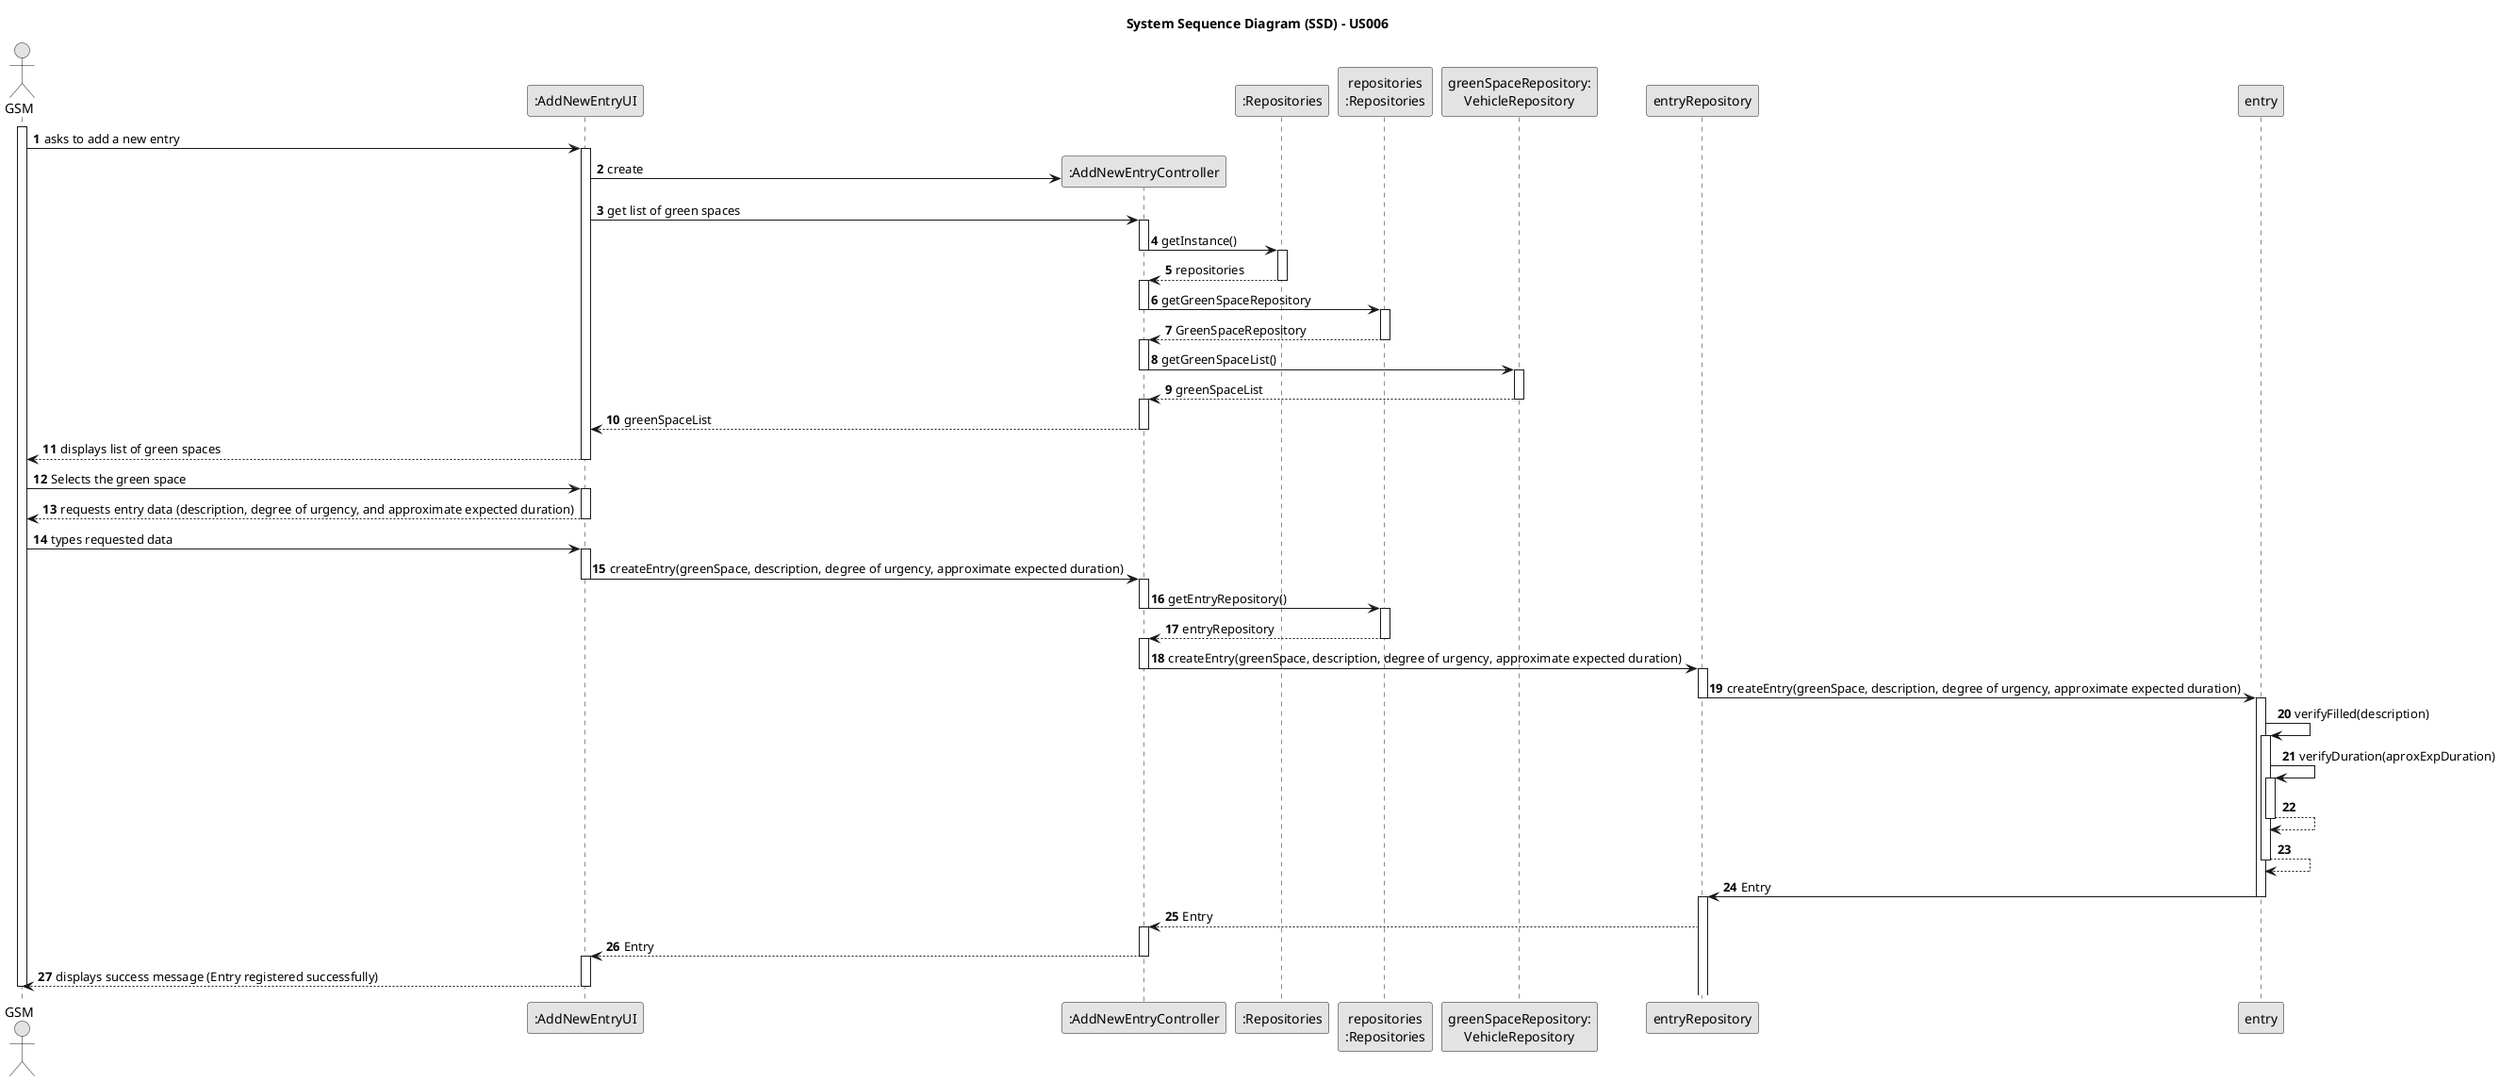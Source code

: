 
@startuml
skinparam monochrome true
skinparam packageStyle rectangle
skinparam shadowing false

title System Sequence Diagram (SSD) - US006

autonumber

actor "GSM" as GSM
participant ":AddNewEntryUI" as UI
participant ":AddNewEntryController" as CTRL
participant ":Repositories" as RepositorySingleton
participant "repositories\n:Repositories" as PLAT
participant "greenSpaceRepository:\nVehicleRepository" as GreenSpaceRepository
participant "entryRepository" as EntryRep
participant "entry" as Entry

activate GSM

    GSM -> UI : asks to add a new entry
    activate UI


        UI -> CTRL** : create

        UI -> CTRL : get list of green spaces
        activate CTRL

        CTRL -> RepositorySingleton : getInstance()
        deactivate CTRL
        activate RepositorySingleton


        RepositorySingleton --> CTRL : repositories
        deactivate RepositorySingleton
        activate CTRL

        CTRL -> PLAT :getGreenSpaceRepository
        deactivate CTRL
        activate PLAT


        PLAT --> CTRL : GreenSpaceRepository
        deactivate PLAT
        activate CTRL


        CTRL -> GreenSpaceRepository : getGreenSpaceList()
        deactivate CTRL
        activate GreenSpaceRepository

        GreenSpaceRepository --> CTRL : greenSpaceList
        deactivate GreenSpaceRepository
        activate CTRL

        CTRL --> UI : greenSpaceList
        deactivate CTRL


        UI --> GSM : displays list of green spaces
        deactivate UI

        GSM -> UI : Selects the green space
        activate UI

        UI --> GSM : requests entry data (description, degree of urgency, and approximate expected duration)
        deactivate UI

        GSM -> UI : types requested data
        activate UI

        UI -> CTRL : createEntry(greenSpace, description, degree of urgency, approximate expected duration)
        deactivate UI
        activate CTRL


        CTRL -> PLAT : getEntryRepository()
        deactivate CTRL
        activate PLAT

        PLAT --> CTRL : entryRepository
        deactivate PLAT
        activate CTRL

        CTRL -> EntryRep : createEntry(greenSpace, description, degree of urgency, approximate expected duration)
        deactivate CTRL
        activate EntryRep

        EntryRep -> Entry : createEntry(greenSpace, description, degree of urgency, approximate expected duration)
        deactivate EntryRep
        activate Entry

        Entry -> Entry : verifyFilled(description)
        activate Entry

        Entry -> Entry : verifyDuration(aproxExpDuration)
        activate Entry

        Entry --> Entry
        deactivate Entry

        Entry --> Entry
        deactivate Entry

        Entry -> EntryRep : Entry
        deactivate Entry
        activate EntryRep

        EntryRep --> CTRL : Entry
        activate CTRL

        CTRL --> UI : Entry
        deactivate CTRL
        activate UI

    UI --> GSM : displays success message (Entry registered successfully)
    deactivate UI

deactivate GSM

@enduml

